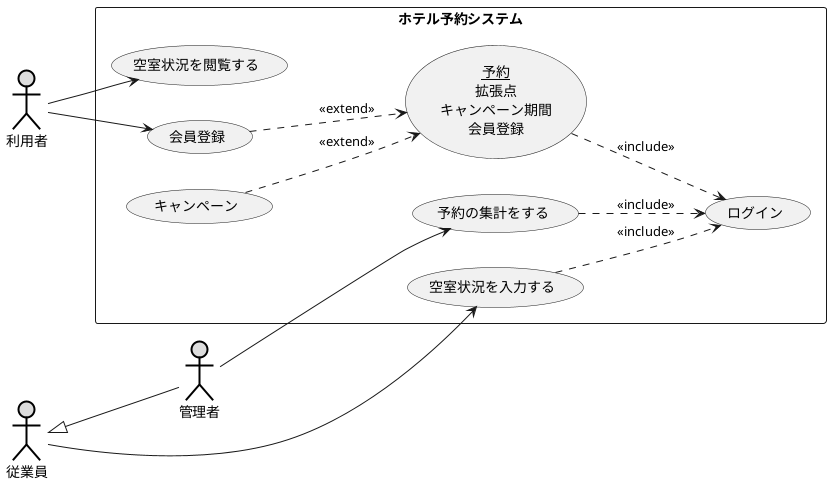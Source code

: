 @startuml ユースケース図
left to right direction

     actor 利用者 #DDDDDD;line:black;line.bold;
     actor 従業員 #DDDDDD;line:black;line.bold;
     actor 管理者 #DDDDDD;line:black;line.bold;

rectangle ホテル予約システム {
usecase 空室状況を閲覧する
usecase 予約の集計をする
usecase 会員登録
usecase (<u>予約</u>\n拡張点\nキャンペーン期間\n会員登録) as A
usecase ログイン
usecase 空室状況を入力する
usecase キャンペーン
}

キャンペーン ..>(A) : <<extend>>
利用者-->会員登録
利用者-->空室状況を閲覧する
従業員-->空室状況を入力する
従業員<|--管理者
管理者-->予約の集計をする
会員登録 ..>(A) : <<extend>>
A ..>(ログイン) : <<include>>
予約の集計をする ..>(ログイン) : <<include>>
空室状況を入力する ..>(ログイン) : <<include>>

@enduml